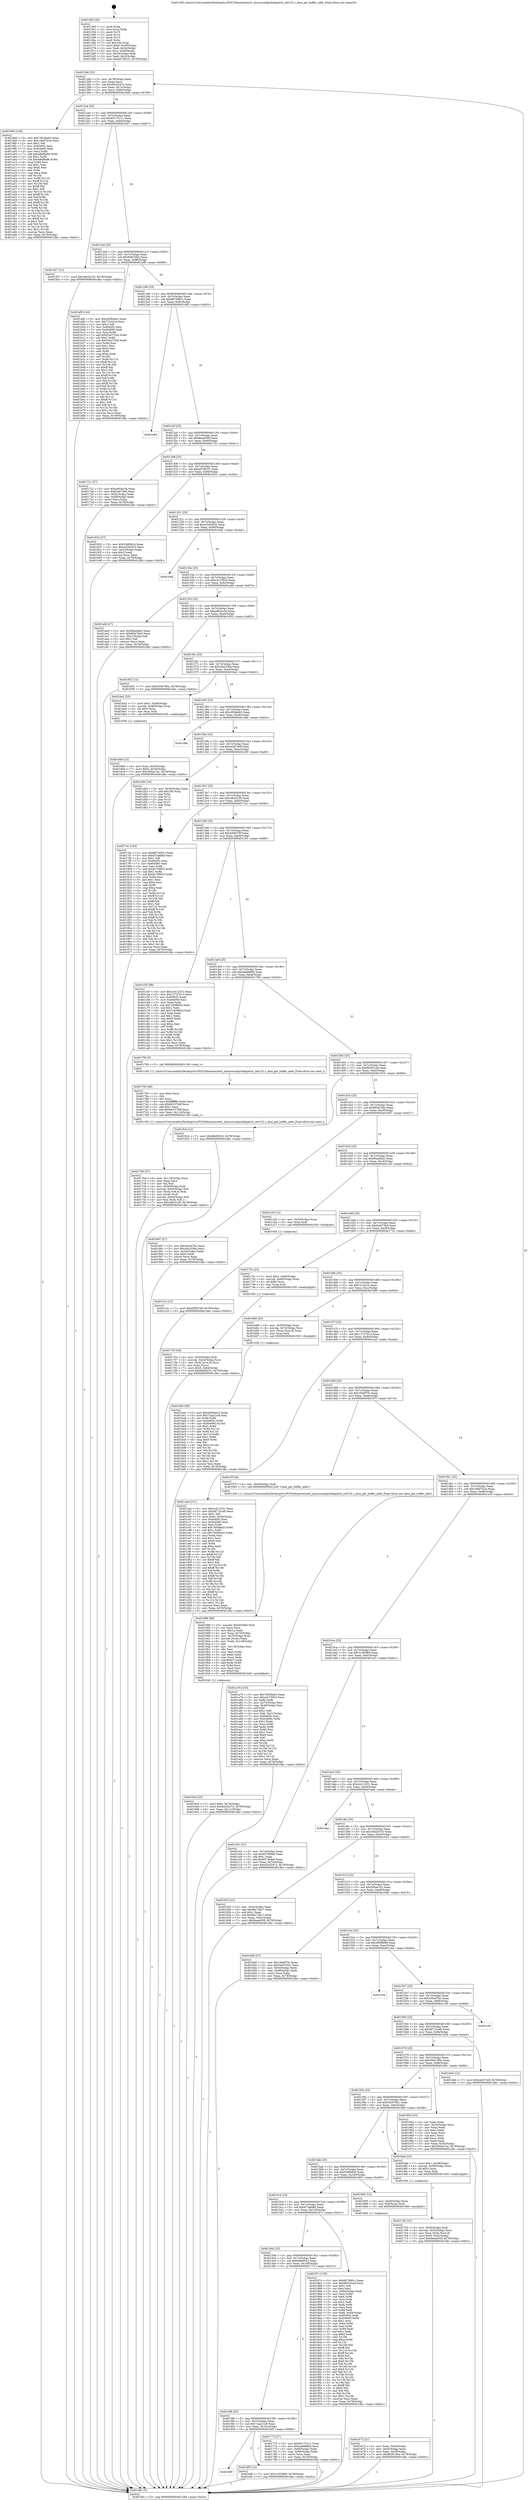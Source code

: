 digraph "0x401260" {
  label = "0x401260 (/mnt/c/Users/mathe/Desktop/tcc/POCII/binaries/extr_linuxsoundpcihdapatch_ca0132.c_dma_get_buffer_addr_Final-ollvm.out::main(0))"
  labelloc = "t"
  node[shape=record]

  Entry [label="",width=0.3,height=0.3,shape=circle,fillcolor=black,style=filled]
  "0x40128d" [label="{
     0x40128d [23]\l
     | [instrs]\l
     &nbsp;&nbsp;0x40128d \<+3\>: mov -0x78(%rbp),%eax\l
     &nbsp;&nbsp;0x401290 \<+2\>: mov %eax,%ecx\l
     &nbsp;&nbsp;0x401292 \<+6\>: sub $0x82c02472,%ecx\l
     &nbsp;&nbsp;0x401298 \<+3\>: mov %eax,-0x7c(%rbp)\l
     &nbsp;&nbsp;0x40129b \<+3\>: mov %ecx,-0x80(%rbp)\l
     &nbsp;&nbsp;0x40129e \<+6\>: je 00000000004019e6 \<main+0x786\>\l
  }"]
  "0x4019e6" [label="{
     0x4019e6 [144]\l
     | [instrs]\l
     &nbsp;&nbsp;0x4019e6 \<+5\>: mov $0x78539a63,%eax\l
     &nbsp;&nbsp;0x4019eb \<+5\>: mov $0x19dd7b1b,%ecx\l
     &nbsp;&nbsp;0x4019f0 \<+2\>: mov $0x1,%dl\l
     &nbsp;&nbsp;0x4019f2 \<+7\>: mov 0x40405c,%esi\l
     &nbsp;&nbsp;0x4019f9 \<+7\>: mov 0x404060,%edi\l
     &nbsp;&nbsp;0x401a00 \<+3\>: mov %esi,%r8d\l
     &nbsp;&nbsp;0x401a03 \<+7\>: add $0x4d09fa86,%r8d\l
     &nbsp;&nbsp;0x401a0a \<+4\>: sub $0x1,%r8d\l
     &nbsp;&nbsp;0x401a0e \<+7\>: sub $0x4d09fa86,%r8d\l
     &nbsp;&nbsp;0x401a15 \<+4\>: imul %r8d,%esi\l
     &nbsp;&nbsp;0x401a19 \<+3\>: and $0x1,%esi\l
     &nbsp;&nbsp;0x401a1c \<+3\>: cmp $0x0,%esi\l
     &nbsp;&nbsp;0x401a1f \<+4\>: sete %r9b\l
     &nbsp;&nbsp;0x401a23 \<+3\>: cmp $0xa,%edi\l
     &nbsp;&nbsp;0x401a26 \<+4\>: setl %r10b\l
     &nbsp;&nbsp;0x401a2a \<+3\>: mov %r9b,%r11b\l
     &nbsp;&nbsp;0x401a2d \<+4\>: xor $0xff,%r11b\l
     &nbsp;&nbsp;0x401a31 \<+3\>: mov %r10b,%bl\l
     &nbsp;&nbsp;0x401a34 \<+3\>: xor $0xff,%bl\l
     &nbsp;&nbsp;0x401a37 \<+3\>: xor $0x1,%dl\l
     &nbsp;&nbsp;0x401a3a \<+3\>: mov %r11b,%r14b\l
     &nbsp;&nbsp;0x401a3d \<+4\>: and $0xff,%r14b\l
     &nbsp;&nbsp;0x401a41 \<+3\>: and %dl,%r9b\l
     &nbsp;&nbsp;0x401a44 \<+3\>: mov %bl,%r15b\l
     &nbsp;&nbsp;0x401a47 \<+4\>: and $0xff,%r15b\l
     &nbsp;&nbsp;0x401a4b \<+3\>: and %dl,%r10b\l
     &nbsp;&nbsp;0x401a4e \<+3\>: or %r9b,%r14b\l
     &nbsp;&nbsp;0x401a51 \<+3\>: or %r10b,%r15b\l
     &nbsp;&nbsp;0x401a54 \<+3\>: xor %r15b,%r14b\l
     &nbsp;&nbsp;0x401a57 \<+3\>: or %bl,%r11b\l
     &nbsp;&nbsp;0x401a5a \<+4\>: xor $0xff,%r11b\l
     &nbsp;&nbsp;0x401a5e \<+3\>: or $0x1,%dl\l
     &nbsp;&nbsp;0x401a61 \<+3\>: and %dl,%r11b\l
     &nbsp;&nbsp;0x401a64 \<+3\>: or %r11b,%r14b\l
     &nbsp;&nbsp;0x401a67 \<+4\>: test $0x1,%r14b\l
     &nbsp;&nbsp;0x401a6b \<+3\>: cmovne %ecx,%eax\l
     &nbsp;&nbsp;0x401a6e \<+3\>: mov %eax,-0x78(%rbp)\l
     &nbsp;&nbsp;0x401a71 \<+5\>: jmp 0000000000401dbc \<main+0xb5c\>\l
  }"]
  "0x4012a4" [label="{
     0x4012a4 [25]\l
     | [instrs]\l
     &nbsp;&nbsp;0x4012a4 \<+5\>: jmp 00000000004012a9 \<main+0x49\>\l
     &nbsp;&nbsp;0x4012a9 \<+3\>: mov -0x7c(%rbp),%eax\l
     &nbsp;&nbsp;0x4012ac \<+5\>: sub $0x85175111,%eax\l
     &nbsp;&nbsp;0x4012b1 \<+6\>: mov %eax,-0x84(%rbp)\l
     &nbsp;&nbsp;0x4012b7 \<+6\>: je 0000000000401927 \<main+0x6c7\>\l
  }"]
  Exit [label="",width=0.3,height=0.3,shape=circle,fillcolor=black,style=filled,peripheries=2]
  "0x401927" [label="{
     0x401927 [12]\l
     | [instrs]\l
     &nbsp;&nbsp;0x401927 \<+7\>: movl $0x34d2b155,-0x78(%rbp)\l
     &nbsp;&nbsp;0x40192e \<+5\>: jmp 0000000000401dbc \<main+0xb5c\>\l
  }"]
  "0x4012bd" [label="{
     0x4012bd [25]\l
     | [instrs]\l
     &nbsp;&nbsp;0x4012bd \<+5\>: jmp 00000000004012c2 \<main+0x62\>\l
     &nbsp;&nbsp;0x4012c2 \<+3\>: mov -0x7c(%rbp),%eax\l
     &nbsp;&nbsp;0x4012c5 \<+5\>: sub $0x85fe7bb5,%eax\l
     &nbsp;&nbsp;0x4012ca \<+6\>: mov %eax,-0x88(%rbp)\l
     &nbsp;&nbsp;0x4012d0 \<+6\>: je 0000000000401af8 \<main+0x898\>\l
  }"]
  "0x401c2c" [label="{
     0x401c2c [12]\l
     | [instrs]\l
     &nbsp;&nbsp;0x401c2c \<+7\>: movl $0xd3f5076f,-0x78(%rbp)\l
     &nbsp;&nbsp;0x401c33 \<+5\>: jmp 0000000000401dbc \<main+0xb5c\>\l
  }"]
  "0x401af8" [label="{
     0x401af8 [144]\l
     | [instrs]\l
     &nbsp;&nbsp;0x401af8 \<+5\>: mov $0xc858de43,%eax\l
     &nbsp;&nbsp;0x401afd \<+5\>: mov $0x72142ca,%ecx\l
     &nbsp;&nbsp;0x401b02 \<+2\>: mov $0x1,%dl\l
     &nbsp;&nbsp;0x401b04 \<+7\>: mov 0x40405c,%esi\l
     &nbsp;&nbsp;0x401b0b \<+7\>: mov 0x404060,%edi\l
     &nbsp;&nbsp;0x401b12 \<+3\>: mov %esi,%r8d\l
     &nbsp;&nbsp;0x401b15 \<+7\>: add $0x53e3720d,%r8d\l
     &nbsp;&nbsp;0x401b1c \<+4\>: sub $0x1,%r8d\l
     &nbsp;&nbsp;0x401b20 \<+7\>: sub $0x53e3720d,%r8d\l
     &nbsp;&nbsp;0x401b27 \<+4\>: imul %r8d,%esi\l
     &nbsp;&nbsp;0x401b2b \<+3\>: and $0x1,%esi\l
     &nbsp;&nbsp;0x401b2e \<+3\>: cmp $0x0,%esi\l
     &nbsp;&nbsp;0x401b31 \<+4\>: sete %r9b\l
     &nbsp;&nbsp;0x401b35 \<+3\>: cmp $0xa,%edi\l
     &nbsp;&nbsp;0x401b38 \<+4\>: setl %r10b\l
     &nbsp;&nbsp;0x401b3c \<+3\>: mov %r9b,%r11b\l
     &nbsp;&nbsp;0x401b3f \<+4\>: xor $0xff,%r11b\l
     &nbsp;&nbsp;0x401b43 \<+3\>: mov %r10b,%bl\l
     &nbsp;&nbsp;0x401b46 \<+3\>: xor $0xff,%bl\l
     &nbsp;&nbsp;0x401b49 \<+3\>: xor $0x1,%dl\l
     &nbsp;&nbsp;0x401b4c \<+3\>: mov %r11b,%r14b\l
     &nbsp;&nbsp;0x401b4f \<+4\>: and $0xff,%r14b\l
     &nbsp;&nbsp;0x401b53 \<+3\>: and %dl,%r9b\l
     &nbsp;&nbsp;0x401b56 \<+3\>: mov %bl,%r15b\l
     &nbsp;&nbsp;0x401b59 \<+4\>: and $0xff,%r15b\l
     &nbsp;&nbsp;0x401b5d \<+3\>: and %dl,%r10b\l
     &nbsp;&nbsp;0x401b60 \<+3\>: or %r9b,%r14b\l
     &nbsp;&nbsp;0x401b63 \<+3\>: or %r10b,%r15b\l
     &nbsp;&nbsp;0x401b66 \<+3\>: xor %r15b,%r14b\l
     &nbsp;&nbsp;0x401b69 \<+3\>: or %bl,%r11b\l
     &nbsp;&nbsp;0x401b6c \<+4\>: xor $0xff,%r11b\l
     &nbsp;&nbsp;0x401b70 \<+3\>: or $0x1,%dl\l
     &nbsp;&nbsp;0x401b73 \<+3\>: and %dl,%r11b\l
     &nbsp;&nbsp;0x401b76 \<+3\>: or %r11b,%r14b\l
     &nbsp;&nbsp;0x401b79 \<+4\>: test $0x1,%r14b\l
     &nbsp;&nbsp;0x401b7d \<+3\>: cmovne %ecx,%eax\l
     &nbsp;&nbsp;0x401b80 \<+3\>: mov %eax,-0x78(%rbp)\l
     &nbsp;&nbsp;0x401b83 \<+5\>: jmp 0000000000401dbc \<main+0xb5c\>\l
  }"]
  "0x4012d6" [label="{
     0x4012d6 [25]\l
     | [instrs]\l
     &nbsp;&nbsp;0x4012d6 \<+5\>: jmp 00000000004012db \<main+0x7b\>\l
     &nbsp;&nbsp;0x4012db \<+3\>: mov -0x7c(%rbp),%eax\l
     &nbsp;&nbsp;0x4012de \<+5\>: sub $0x8875681c,%eax\l
     &nbsp;&nbsp;0x4012e3 \<+6\>: mov %eax,-0x8c(%rbp)\l
     &nbsp;&nbsp;0x4012e9 \<+6\>: je 0000000000401d63 \<main+0xb03\>\l
  }"]
  "0x40160f" [label="{
     0x40160f\l
  }", style=dashed]
  "0x401d63" [label="{
     0x401d63\l
  }", style=dashed]
  "0x4012ef" [label="{
     0x4012ef [25]\l
     | [instrs]\l
     &nbsp;&nbsp;0x4012ef \<+5\>: jmp 00000000004012f4 \<main+0x94\>\l
     &nbsp;&nbsp;0x4012f4 \<+3\>: mov -0x7c(%rbp),%eax\l
     &nbsp;&nbsp;0x4012f7 \<+5\>: sub $0x8eea650f,%eax\l
     &nbsp;&nbsp;0x4012fc \<+6\>: mov %eax,-0x90(%rbp)\l
     &nbsp;&nbsp;0x401302 \<+6\>: je 0000000000401721 \<main+0x4c1\>\l
  }"]
  "0x401bf5" [label="{
     0x401bf5 [12]\l
     | [instrs]\l
     &nbsp;&nbsp;0x401bf5 \<+7\>: movl $0x1c305f69,-0x78(%rbp)\l
     &nbsp;&nbsp;0x401bfc \<+5\>: jmp 0000000000401dbc \<main+0xb5c\>\l
  }"]
  "0x401721" [label="{
     0x401721 [27]\l
     | [instrs]\l
     &nbsp;&nbsp;0x401721 \<+5\>: mov $0xa463ac3e,%eax\l
     &nbsp;&nbsp;0x401726 \<+5\>: mov $0xfce673b9,%ecx\l
     &nbsp;&nbsp;0x40172b \<+3\>: mov -0x5c(%rbp),%edx\l
     &nbsp;&nbsp;0x40172e \<+3\>: cmp -0x58(%rbp),%edx\l
     &nbsp;&nbsp;0x401731 \<+3\>: cmovl %ecx,%eax\l
     &nbsp;&nbsp;0x401734 \<+3\>: mov %eax,-0x78(%rbp)\l
     &nbsp;&nbsp;0x401737 \<+5\>: jmp 0000000000401dbc \<main+0xb5c\>\l
  }"]
  "0x401308" [label="{
     0x401308 [25]\l
     | [instrs]\l
     &nbsp;&nbsp;0x401308 \<+5\>: jmp 000000000040130d \<main+0xad\>\l
     &nbsp;&nbsp;0x40130d \<+3\>: mov -0x7c(%rbp),%eax\l
     &nbsp;&nbsp;0x401310 \<+5\>: sub $0xa07481f1,%eax\l
     &nbsp;&nbsp;0x401315 \<+6\>: mov %eax,-0x94(%rbp)\l
     &nbsp;&nbsp;0x40131b \<+6\>: je 0000000000401632 \<main+0x3d2\>\l
  }"]
  "0x401b9c" [label="{
     0x401b9c [89]\l
     | [instrs]\l
     &nbsp;&nbsp;0x401b9c \<+5\>: mov $0xc858de43,%edx\l
     &nbsp;&nbsp;0x401ba1 \<+5\>: mov $0x72aa21e8,%esi\l
     &nbsp;&nbsp;0x401ba6 \<+3\>: xor %r8d,%r8d\l
     &nbsp;&nbsp;0x401ba9 \<+8\>: mov 0x40405c,%r9d\l
     &nbsp;&nbsp;0x401bb1 \<+8\>: mov 0x404060,%r10d\l
     &nbsp;&nbsp;0x401bb9 \<+4\>: sub $0x1,%r8d\l
     &nbsp;&nbsp;0x401bbd \<+3\>: mov %r9d,%r11d\l
     &nbsp;&nbsp;0x401bc0 \<+3\>: add %r8d,%r11d\l
     &nbsp;&nbsp;0x401bc3 \<+4\>: imul %r11d,%r9d\l
     &nbsp;&nbsp;0x401bc7 \<+4\>: and $0x1,%r9d\l
     &nbsp;&nbsp;0x401bcb \<+4\>: cmp $0x0,%r9d\l
     &nbsp;&nbsp;0x401bcf \<+3\>: sete %bl\l
     &nbsp;&nbsp;0x401bd2 \<+4\>: cmp $0xa,%r10d\l
     &nbsp;&nbsp;0x401bd6 \<+4\>: setl %r14b\l
     &nbsp;&nbsp;0x401bda \<+3\>: mov %bl,%r15b\l
     &nbsp;&nbsp;0x401bdd \<+3\>: and %r14b,%r15b\l
     &nbsp;&nbsp;0x401be0 \<+3\>: xor %r14b,%bl\l
     &nbsp;&nbsp;0x401be3 \<+3\>: or %bl,%r15b\l
     &nbsp;&nbsp;0x401be6 \<+4\>: test $0x1,%r15b\l
     &nbsp;&nbsp;0x401bea \<+3\>: cmovne %esi,%edx\l
     &nbsp;&nbsp;0x401bed \<+3\>: mov %edx,-0x78(%rbp)\l
     &nbsp;&nbsp;0x401bf0 \<+5\>: jmp 0000000000401dbc \<main+0xb5c\>\l
  }"]
  "0x401632" [label="{
     0x401632 [27]\l
     | [instrs]\l
     &nbsp;&nbsp;0x401632 \<+5\>: mov $0x55df4824,%eax\l
     &nbsp;&nbsp;0x401637 \<+5\>: mov $0xa3202932,%ecx\l
     &nbsp;&nbsp;0x40163c \<+3\>: mov -0x2c(%rbp),%edx\l
     &nbsp;&nbsp;0x40163f \<+3\>: cmp $0x2,%edx\l
     &nbsp;&nbsp;0x401642 \<+3\>: cmovne %ecx,%eax\l
     &nbsp;&nbsp;0x401645 \<+3\>: mov %eax,-0x78(%rbp)\l
     &nbsp;&nbsp;0x401648 \<+5\>: jmp 0000000000401dbc \<main+0xb5c\>\l
  }"]
  "0x401321" [label="{
     0x401321 [25]\l
     | [instrs]\l
     &nbsp;&nbsp;0x401321 \<+5\>: jmp 0000000000401326 \<main+0xc6\>\l
     &nbsp;&nbsp;0x401326 \<+3\>: mov -0x7c(%rbp),%eax\l
     &nbsp;&nbsp;0x401329 \<+5\>: sub $0xa3202932,%eax\l
     &nbsp;&nbsp;0x40132e \<+6\>: mov %eax,-0x98(%rbp)\l
     &nbsp;&nbsp;0x401334 \<+6\>: je 000000000040164d \<main+0x3ed\>\l
  }"]
  "0x401dbc" [label="{
     0x401dbc [5]\l
     | [instrs]\l
     &nbsp;&nbsp;0x401dbc \<+5\>: jmp 000000000040128d \<main+0x2d\>\l
  }"]
  "0x401260" [label="{
     0x401260 [45]\l
     | [instrs]\l
     &nbsp;&nbsp;0x401260 \<+1\>: push %rbp\l
     &nbsp;&nbsp;0x401261 \<+3\>: mov %rsp,%rbp\l
     &nbsp;&nbsp;0x401264 \<+2\>: push %r15\l
     &nbsp;&nbsp;0x401266 \<+2\>: push %r14\l
     &nbsp;&nbsp;0x401268 \<+2\>: push %r12\l
     &nbsp;&nbsp;0x40126a \<+1\>: push %rbx\l
     &nbsp;&nbsp;0x40126b \<+7\>: sub $0x100,%rsp\l
     &nbsp;&nbsp;0x401272 \<+7\>: movl $0x0,-0x30(%rbp)\l
     &nbsp;&nbsp;0x401279 \<+3\>: mov %edi,-0x34(%rbp)\l
     &nbsp;&nbsp;0x40127c \<+4\>: mov %rsi,-0x40(%rbp)\l
     &nbsp;&nbsp;0x401280 \<+3\>: mov -0x34(%rbp),%edi\l
     &nbsp;&nbsp;0x401283 \<+3\>: mov %edi,-0x2c(%rbp)\l
     &nbsp;&nbsp;0x401286 \<+7\>: movl $0xa07481f1,-0x78(%rbp)\l
  }"]
  "0x4019cd" [label="{
     0x4019cd [25]\l
     | [instrs]\l
     &nbsp;&nbsp;0x4019cd \<+7\>: movl $0x0,-0x74(%rbp)\l
     &nbsp;&nbsp;0x4019d4 \<+7\>: movl $0x82c02472,-0x78(%rbp)\l
     &nbsp;&nbsp;0x4019db \<+6\>: mov %eax,-0x11c(%rbp)\l
     &nbsp;&nbsp;0x4019e1 \<+5\>: jmp 0000000000401dbc \<main+0xb5c\>\l
  }"]
  "0x40164d" [label="{
     0x40164d\l
  }", style=dashed]
  "0x40133a" [label="{
     0x40133a [25]\l
     | [instrs]\l
     &nbsp;&nbsp;0x40133a \<+5\>: jmp 000000000040133f \<main+0xdf\>\l
     &nbsp;&nbsp;0x40133f \<+3\>: mov -0x7c(%rbp),%eax\l
     &nbsp;&nbsp;0x401342 \<+5\>: sub $0xa3c73925,%eax\l
     &nbsp;&nbsp;0x401347 \<+6\>: mov %eax,-0x9c(%rbp)\l
     &nbsp;&nbsp;0x40134d \<+6\>: je 0000000000401add \<main+0x87d\>\l
  }"]
  "0x401988" [label="{
     0x401988 [69]\l
     | [instrs]\l
     &nbsp;&nbsp;0x401988 \<+10\>: movabs $0x4020b6,%rdi\l
     &nbsp;&nbsp;0x401992 \<+2\>: xor %ecx,%ecx\l
     &nbsp;&nbsp;0x401994 \<+5\>: mov $0x1a,%edx\l
     &nbsp;&nbsp;0x401999 \<+4\>: mov %rax,-0x70(%rbp)\l
     &nbsp;&nbsp;0x40199d \<+4\>: mov -0x70(%rbp),%rax\l
     &nbsp;&nbsp;0x4019a1 \<+3\>: movzbl (%rax),%eax\l
     &nbsp;&nbsp;0x4019a4 \<+6\>: mov %edx,-0x118(%rbp)\l
     &nbsp;&nbsp;0x4019aa \<+1\>: cltd\l
     &nbsp;&nbsp;0x4019ab \<+6\>: mov -0x118(%rbp),%esi\l
     &nbsp;&nbsp;0x4019b1 \<+2\>: idiv %esi\l
     &nbsp;&nbsp;0x4019b3 \<+3\>: mov %ecx,%r8d\l
     &nbsp;&nbsp;0x4019b6 \<+3\>: sub %edx,%r8d\l
     &nbsp;&nbsp;0x4019b9 \<+2\>: mov %ecx,%edx\l
     &nbsp;&nbsp;0x4019bb \<+3\>: sub $0x61,%edx\l
     &nbsp;&nbsp;0x4019be \<+3\>: add %edx,%r8d\l
     &nbsp;&nbsp;0x4019c1 \<+3\>: sub %r8d,%ecx\l
     &nbsp;&nbsp;0x4019c4 \<+2\>: mov %ecx,%esi\l
     &nbsp;&nbsp;0x4019c6 \<+2\>: mov $0x0,%al\l
     &nbsp;&nbsp;0x4019c8 \<+5\>: call 0000000000401040 \<printf@plt\>\l
     | [calls]\l
     &nbsp;&nbsp;0x401040 \{1\} (unknown)\l
  }"]
  "0x401add" [label="{
     0x401add [27]\l
     | [instrs]\l
     &nbsp;&nbsp;0x401add \<+5\>: mov $0xf9aa48a2,%eax\l
     &nbsp;&nbsp;0x401ae2 \<+5\>: mov $0x85fe7bb5,%ecx\l
     &nbsp;&nbsp;0x401ae7 \<+3\>: mov -0x21(%rbp),%dl\l
     &nbsp;&nbsp;0x401aea \<+3\>: test $0x1,%dl\l
     &nbsp;&nbsp;0x401aed \<+3\>: cmovne %ecx,%eax\l
     &nbsp;&nbsp;0x401af0 \<+3\>: mov %eax,-0x78(%rbp)\l
     &nbsp;&nbsp;0x401af3 \<+5\>: jmp 0000000000401dbc \<main+0xb5c\>\l
  }"]
  "0x401353" [label="{
     0x401353 [25]\l
     | [instrs]\l
     &nbsp;&nbsp;0x401353 \<+5\>: jmp 0000000000401358 \<main+0xf8\>\l
     &nbsp;&nbsp;0x401358 \<+3\>: mov -0x7c(%rbp),%eax\l
     &nbsp;&nbsp;0x40135b \<+5\>: sub $0xa463ac3e,%eax\l
     &nbsp;&nbsp;0x401360 \<+6\>: mov %eax,-0xa0(%rbp)\l
     &nbsp;&nbsp;0x401366 \<+6\>: je 0000000000401952 \<main+0x6f2\>\l
  }"]
  "0x4017bd" [label="{
     0x4017bd [47]\l
     | [instrs]\l
     &nbsp;&nbsp;0x4017bd \<+6\>: mov -0x114(%rbp),%ecx\l
     &nbsp;&nbsp;0x4017c3 \<+3\>: imul %eax,%ecx\l
     &nbsp;&nbsp;0x4017c6 \<+3\>: mov %cl,%sil\l
     &nbsp;&nbsp;0x4017c9 \<+4\>: mov -0x50(%rbp),%rdi\l
     &nbsp;&nbsp;0x4017cd \<+4\>: movslq -0x54(%rbp),%r8\l
     &nbsp;&nbsp;0x4017d1 \<+4\>: mov (%rdi,%r8,8),%rdi\l
     &nbsp;&nbsp;0x4017d5 \<+3\>: mov (%rdi),%rdi\l
     &nbsp;&nbsp;0x4017d8 \<+4\>: movslq -0x64(%rbp),%r8\l
     &nbsp;&nbsp;0x4017dc \<+4\>: mov %sil,(%rdi,%r8,1)\l
     &nbsp;&nbsp;0x4017e0 \<+7\>: movl $0xcdb52c28,-0x78(%rbp)\l
     &nbsp;&nbsp;0x4017e7 \<+5\>: jmp 0000000000401dbc \<main+0xb5c\>\l
  }"]
  "0x401952" [label="{
     0x401952 [12]\l
     | [instrs]\l
     &nbsp;&nbsp;0x401952 \<+7\>: movl $0x535e790e,-0x78(%rbp)\l
     &nbsp;&nbsp;0x401959 \<+5\>: jmp 0000000000401dbc \<main+0xb5c\>\l
  }"]
  "0x40136c" [label="{
     0x40136c [25]\l
     | [instrs]\l
     &nbsp;&nbsp;0x40136c \<+5\>: jmp 0000000000401371 \<main+0x111\>\l
     &nbsp;&nbsp;0x401371 \<+3\>: mov -0x7c(%rbp),%eax\l
     &nbsp;&nbsp;0x401374 \<+5\>: sub $0xc0e325be,%eax\l
     &nbsp;&nbsp;0x401379 \<+6\>: mov %eax,-0xa4(%rbp)\l
     &nbsp;&nbsp;0x40137f \<+6\>: je 00000000004016a2 \<main+0x442\>\l
  }"]
  "0x401795" [label="{
     0x401795 [40]\l
     | [instrs]\l
     &nbsp;&nbsp;0x401795 \<+5\>: mov $0x2,%ecx\l
     &nbsp;&nbsp;0x40179a \<+1\>: cltd\l
     &nbsp;&nbsp;0x40179b \<+2\>: idiv %ecx\l
     &nbsp;&nbsp;0x40179d \<+6\>: imul $0xfffffffe,%edx,%ecx\l
     &nbsp;&nbsp;0x4017a3 \<+6\>: sub $0x6610736f,%ecx\l
     &nbsp;&nbsp;0x4017a9 \<+3\>: add $0x1,%ecx\l
     &nbsp;&nbsp;0x4017ac \<+6\>: add $0x6610736f,%ecx\l
     &nbsp;&nbsp;0x4017b2 \<+6\>: mov %ecx,-0x114(%rbp)\l
     &nbsp;&nbsp;0x4017b8 \<+5\>: call 0000000000401160 \<next_i\>\l
     | [calls]\l
     &nbsp;&nbsp;0x401160 \{1\} (/mnt/c/Users/mathe/Desktop/tcc/POCII/binaries/extr_linuxsoundpcihdapatch_ca0132.c_dma_get_buffer_addr_Final-ollvm.out::next_i)\l
  }"]
  "0x4016a2" [label="{
     0x4016a2 [23]\l
     | [instrs]\l
     &nbsp;&nbsp;0x4016a2 \<+7\>: movl $0x1,-0x48(%rbp)\l
     &nbsp;&nbsp;0x4016a9 \<+4\>: movslq -0x48(%rbp),%rax\l
     &nbsp;&nbsp;0x4016ad \<+4\>: shl $0x3,%rax\l
     &nbsp;&nbsp;0x4016b1 \<+3\>: mov %rax,%rdi\l
     &nbsp;&nbsp;0x4016b4 \<+5\>: call 0000000000401050 \<malloc@plt\>\l
     | [calls]\l
     &nbsp;&nbsp;0x401050 \{1\} (unknown)\l
  }"]
  "0x401385" [label="{
     0x401385 [25]\l
     | [instrs]\l
     &nbsp;&nbsp;0x401385 \<+5\>: jmp 000000000040138a \<main+0x12a\>\l
     &nbsp;&nbsp;0x40138a \<+3\>: mov -0x7c(%rbp),%eax\l
     &nbsp;&nbsp;0x40138d \<+5\>: sub $0xc858de43,%eax\l
     &nbsp;&nbsp;0x401392 \<+6\>: mov %eax,-0xa8(%rbp)\l
     &nbsp;&nbsp;0x401398 \<+6\>: je 0000000000401d8e \<main+0xb2e\>\l
  }"]
  "0x4015f6" [label="{
     0x4015f6 [25]\l
     | [instrs]\l
     &nbsp;&nbsp;0x4015f6 \<+5\>: jmp 00000000004015fb \<main+0x39b\>\l
     &nbsp;&nbsp;0x4015fb \<+3\>: mov -0x7c(%rbp),%eax\l
     &nbsp;&nbsp;0x4015fe \<+5\>: sub $0x72aa21e8,%eax\l
     &nbsp;&nbsp;0x401603 \<+6\>: mov %eax,-0x10c(%rbp)\l
     &nbsp;&nbsp;0x401609 \<+6\>: je 0000000000401bf5 \<main+0x995\>\l
  }"]
  "0x401d8e" [label="{
     0x401d8e\l
  }", style=dashed]
  "0x40139e" [label="{
     0x40139e [25]\l
     | [instrs]\l
     &nbsp;&nbsp;0x40139e \<+5\>: jmp 00000000004013a3 \<main+0x143\>\l
     &nbsp;&nbsp;0x4013a3 \<+3\>: mov -0x7c(%rbp),%eax\l
     &nbsp;&nbsp;0x4013a6 \<+5\>: sub $0xca5d74df,%eax\l
     &nbsp;&nbsp;0x4013ab \<+6\>: mov %eax,-0xac(%rbp)\l
     &nbsp;&nbsp;0x4013b1 \<+6\>: je 0000000000401d50 \<main+0xaf0\>\l
  }"]
  "0x401775" [label="{
     0x401775 [27]\l
     | [instrs]\l
     &nbsp;&nbsp;0x401775 \<+5\>: mov $0x85175111,%eax\l
     &nbsp;&nbsp;0x40177a \<+5\>: mov $0xeab8880d,%ecx\l
     &nbsp;&nbsp;0x40177f \<+3\>: mov -0x64(%rbp),%edx\l
     &nbsp;&nbsp;0x401782 \<+3\>: cmp -0x60(%rbp),%edx\l
     &nbsp;&nbsp;0x401785 \<+3\>: cmovl %ecx,%eax\l
     &nbsp;&nbsp;0x401788 \<+3\>: mov %eax,-0x78(%rbp)\l
     &nbsp;&nbsp;0x40178b \<+5\>: jmp 0000000000401dbc \<main+0xb5c\>\l
  }"]
  "0x401d50" [label="{
     0x401d50 [19]\l
     | [instrs]\l
     &nbsp;&nbsp;0x401d50 \<+3\>: mov -0x30(%rbp),%eax\l
     &nbsp;&nbsp;0x401d53 \<+7\>: add $0x100,%rsp\l
     &nbsp;&nbsp;0x401d5a \<+1\>: pop %rbx\l
     &nbsp;&nbsp;0x401d5b \<+2\>: pop %r12\l
     &nbsp;&nbsp;0x401d5d \<+2\>: pop %r14\l
     &nbsp;&nbsp;0x401d5f \<+2\>: pop %r15\l
     &nbsp;&nbsp;0x401d61 \<+1\>: pop %rbp\l
     &nbsp;&nbsp;0x401d62 \<+1\>: ret\l
  }"]
  "0x4013b7" [label="{
     0x4013b7 [25]\l
     | [instrs]\l
     &nbsp;&nbsp;0x4013b7 \<+5\>: jmp 00000000004013bc \<main+0x15c\>\l
     &nbsp;&nbsp;0x4013bc \<+3\>: mov -0x7c(%rbp),%eax\l
     &nbsp;&nbsp;0x4013bf \<+5\>: sub $0xcdb52c28,%eax\l
     &nbsp;&nbsp;0x4013c4 \<+6\>: mov %eax,-0xb0(%rbp)\l
     &nbsp;&nbsp;0x4013ca \<+6\>: je 00000000004017ec \<main+0x58c\>\l
  }"]
  "0x4015dd" [label="{
     0x4015dd [25]\l
     | [instrs]\l
     &nbsp;&nbsp;0x4015dd \<+5\>: jmp 00000000004015e2 \<main+0x382\>\l
     &nbsp;&nbsp;0x4015e2 \<+3\>: mov -0x7c(%rbp),%eax\l
     &nbsp;&nbsp;0x4015e5 \<+5\>: sub $0x6fe66532,%eax\l
     &nbsp;&nbsp;0x4015ea \<+6\>: mov %eax,-0x108(%rbp)\l
     &nbsp;&nbsp;0x4015f0 \<+6\>: je 0000000000401775 \<main+0x515\>\l
  }"]
  "0x4017ec" [label="{
     0x4017ec [144]\l
     | [instrs]\l
     &nbsp;&nbsp;0x4017ec \<+5\>: mov $0x8875681c,%eax\l
     &nbsp;&nbsp;0x4017f1 \<+5\>: mov $0x673afd8d,%ecx\l
     &nbsp;&nbsp;0x4017f6 \<+2\>: mov $0x1,%dl\l
     &nbsp;&nbsp;0x4017f8 \<+7\>: mov 0x40405c,%esi\l
     &nbsp;&nbsp;0x4017ff \<+7\>: mov 0x404060,%edi\l
     &nbsp;&nbsp;0x401806 \<+3\>: mov %esi,%r8d\l
     &nbsp;&nbsp;0x401809 \<+7\>: add $0xbc70f833,%r8d\l
     &nbsp;&nbsp;0x401810 \<+4\>: sub $0x1,%r8d\l
     &nbsp;&nbsp;0x401814 \<+7\>: sub $0xbc70f833,%r8d\l
     &nbsp;&nbsp;0x40181b \<+4\>: imul %r8d,%esi\l
     &nbsp;&nbsp;0x40181f \<+3\>: and $0x1,%esi\l
     &nbsp;&nbsp;0x401822 \<+3\>: cmp $0x0,%esi\l
     &nbsp;&nbsp;0x401825 \<+4\>: sete %r9b\l
     &nbsp;&nbsp;0x401829 \<+3\>: cmp $0xa,%edi\l
     &nbsp;&nbsp;0x40182c \<+4\>: setl %r10b\l
     &nbsp;&nbsp;0x401830 \<+3\>: mov %r9b,%r11b\l
     &nbsp;&nbsp;0x401833 \<+4\>: xor $0xff,%r11b\l
     &nbsp;&nbsp;0x401837 \<+3\>: mov %r10b,%bl\l
     &nbsp;&nbsp;0x40183a \<+3\>: xor $0xff,%bl\l
     &nbsp;&nbsp;0x40183d \<+3\>: xor $0x1,%dl\l
     &nbsp;&nbsp;0x401840 \<+3\>: mov %r11b,%r14b\l
     &nbsp;&nbsp;0x401843 \<+4\>: and $0xff,%r14b\l
     &nbsp;&nbsp;0x401847 \<+3\>: and %dl,%r9b\l
     &nbsp;&nbsp;0x40184a \<+3\>: mov %bl,%r15b\l
     &nbsp;&nbsp;0x40184d \<+4\>: and $0xff,%r15b\l
     &nbsp;&nbsp;0x401851 \<+3\>: and %dl,%r10b\l
     &nbsp;&nbsp;0x401854 \<+3\>: or %r9b,%r14b\l
     &nbsp;&nbsp;0x401857 \<+3\>: or %r10b,%r15b\l
     &nbsp;&nbsp;0x40185a \<+3\>: xor %r15b,%r14b\l
     &nbsp;&nbsp;0x40185d \<+3\>: or %bl,%r11b\l
     &nbsp;&nbsp;0x401860 \<+4\>: xor $0xff,%r11b\l
     &nbsp;&nbsp;0x401864 \<+3\>: or $0x1,%dl\l
     &nbsp;&nbsp;0x401867 \<+3\>: and %dl,%r11b\l
     &nbsp;&nbsp;0x40186a \<+3\>: or %r11b,%r14b\l
     &nbsp;&nbsp;0x40186d \<+4\>: test $0x1,%r14b\l
     &nbsp;&nbsp;0x401871 \<+3\>: cmovne %ecx,%eax\l
     &nbsp;&nbsp;0x401874 \<+3\>: mov %eax,-0x78(%rbp)\l
     &nbsp;&nbsp;0x401877 \<+5\>: jmp 0000000000401dbc \<main+0xb5c\>\l
  }"]
  "0x4013d0" [label="{
     0x4013d0 [25]\l
     | [instrs]\l
     &nbsp;&nbsp;0x4013d0 \<+5\>: jmp 00000000004013d5 \<main+0x175\>\l
     &nbsp;&nbsp;0x4013d5 \<+3\>: mov -0x7c(%rbp),%eax\l
     &nbsp;&nbsp;0x4013d8 \<+5\>: sub $0xd3f5076f,%eax\l
     &nbsp;&nbsp;0x4013dd \<+6\>: mov %eax,-0xb4(%rbp)\l
     &nbsp;&nbsp;0x4013e3 \<+6\>: je 0000000000401c55 \<main+0x9f5\>\l
  }"]
  "0x40187c" [label="{
     0x40187c [159]\l
     | [instrs]\l
     &nbsp;&nbsp;0x40187c \<+5\>: mov $0x8875681c,%eax\l
     &nbsp;&nbsp;0x401881 \<+5\>: mov $0xf83031ad,%ecx\l
     &nbsp;&nbsp;0x401886 \<+2\>: mov $0x1,%dl\l
     &nbsp;&nbsp;0x401888 \<+2\>: xor %esi,%esi\l
     &nbsp;&nbsp;0x40188a \<+3\>: mov -0x64(%rbp),%edi\l
     &nbsp;&nbsp;0x40188d \<+3\>: mov %esi,%r8d\l
     &nbsp;&nbsp;0x401890 \<+3\>: sub %edi,%r8d\l
     &nbsp;&nbsp;0x401893 \<+2\>: mov %esi,%edi\l
     &nbsp;&nbsp;0x401895 \<+3\>: sub $0x1,%edi\l
     &nbsp;&nbsp;0x401898 \<+3\>: add %edi,%r8d\l
     &nbsp;&nbsp;0x40189b \<+2\>: mov %esi,%edi\l
     &nbsp;&nbsp;0x40189d \<+3\>: sub %r8d,%edi\l
     &nbsp;&nbsp;0x4018a0 \<+3\>: mov %edi,-0x64(%rbp)\l
     &nbsp;&nbsp;0x4018a3 \<+7\>: mov 0x40405c,%edi\l
     &nbsp;&nbsp;0x4018aa \<+8\>: mov 0x404060,%r8d\l
     &nbsp;&nbsp;0x4018b2 \<+3\>: sub $0x1,%esi\l
     &nbsp;&nbsp;0x4018b5 \<+3\>: mov %edi,%r9d\l
     &nbsp;&nbsp;0x4018b8 \<+3\>: add %esi,%r9d\l
     &nbsp;&nbsp;0x4018bb \<+4\>: imul %r9d,%edi\l
     &nbsp;&nbsp;0x4018bf \<+3\>: and $0x1,%edi\l
     &nbsp;&nbsp;0x4018c2 \<+3\>: cmp $0x0,%edi\l
     &nbsp;&nbsp;0x4018c5 \<+4\>: sete %r10b\l
     &nbsp;&nbsp;0x4018c9 \<+4\>: cmp $0xa,%r8d\l
     &nbsp;&nbsp;0x4018cd \<+4\>: setl %r11b\l
     &nbsp;&nbsp;0x4018d1 \<+3\>: mov %r10b,%bl\l
     &nbsp;&nbsp;0x4018d4 \<+3\>: xor $0xff,%bl\l
     &nbsp;&nbsp;0x4018d7 \<+3\>: mov %r11b,%r14b\l
     &nbsp;&nbsp;0x4018da \<+4\>: xor $0xff,%r14b\l
     &nbsp;&nbsp;0x4018de \<+3\>: xor $0x0,%dl\l
     &nbsp;&nbsp;0x4018e1 \<+3\>: mov %bl,%r15b\l
     &nbsp;&nbsp;0x4018e4 \<+4\>: and $0x0,%r15b\l
     &nbsp;&nbsp;0x4018e8 \<+3\>: and %dl,%r10b\l
     &nbsp;&nbsp;0x4018eb \<+3\>: mov %r14b,%r12b\l
     &nbsp;&nbsp;0x4018ee \<+4\>: and $0x0,%r12b\l
     &nbsp;&nbsp;0x4018f2 \<+3\>: and %dl,%r11b\l
     &nbsp;&nbsp;0x4018f5 \<+3\>: or %r10b,%r15b\l
     &nbsp;&nbsp;0x4018f8 \<+3\>: or %r11b,%r12b\l
     &nbsp;&nbsp;0x4018fb \<+3\>: xor %r12b,%r15b\l
     &nbsp;&nbsp;0x4018fe \<+3\>: or %r14b,%bl\l
     &nbsp;&nbsp;0x401901 \<+3\>: xor $0xff,%bl\l
     &nbsp;&nbsp;0x401904 \<+3\>: or $0x0,%dl\l
     &nbsp;&nbsp;0x401907 \<+2\>: and %dl,%bl\l
     &nbsp;&nbsp;0x401909 \<+3\>: or %bl,%r15b\l
     &nbsp;&nbsp;0x40190c \<+4\>: test $0x1,%r15b\l
     &nbsp;&nbsp;0x401910 \<+3\>: cmovne %ecx,%eax\l
     &nbsp;&nbsp;0x401913 \<+3\>: mov %eax,-0x78(%rbp)\l
     &nbsp;&nbsp;0x401916 \<+5\>: jmp 0000000000401dbc \<main+0xb5c\>\l
  }"]
  "0x401c55" [label="{
     0x401c55 [88]\l
     | [instrs]\l
     &nbsp;&nbsp;0x401c55 \<+5\>: mov $0x2c412331,%eax\l
     &nbsp;&nbsp;0x401c5a \<+5\>: mov $0x13727b13,%ecx\l
     &nbsp;&nbsp;0x401c5f \<+7\>: mov 0x40405c,%edx\l
     &nbsp;&nbsp;0x401c66 \<+7\>: mov 0x404060,%esi\l
     &nbsp;&nbsp;0x401c6d \<+2\>: mov %edx,%edi\l
     &nbsp;&nbsp;0x401c6f \<+6\>: sub $0x7cb0865d,%edi\l
     &nbsp;&nbsp;0x401c75 \<+3\>: sub $0x1,%edi\l
     &nbsp;&nbsp;0x401c78 \<+6\>: add $0x7cb0865d,%edi\l
     &nbsp;&nbsp;0x401c7e \<+3\>: imul %edi,%edx\l
     &nbsp;&nbsp;0x401c81 \<+3\>: and $0x1,%edx\l
     &nbsp;&nbsp;0x401c84 \<+3\>: cmp $0x0,%edx\l
     &nbsp;&nbsp;0x401c87 \<+4\>: sete %r8b\l
     &nbsp;&nbsp;0x401c8b \<+3\>: cmp $0xa,%esi\l
     &nbsp;&nbsp;0x401c8e \<+4\>: setl %r9b\l
     &nbsp;&nbsp;0x401c92 \<+3\>: mov %r8b,%r10b\l
     &nbsp;&nbsp;0x401c95 \<+3\>: and %r9b,%r10b\l
     &nbsp;&nbsp;0x401c98 \<+3\>: xor %r9b,%r8b\l
     &nbsp;&nbsp;0x401c9b \<+3\>: or %r8b,%r10b\l
     &nbsp;&nbsp;0x401c9e \<+4\>: test $0x1,%r10b\l
     &nbsp;&nbsp;0x401ca2 \<+3\>: cmovne %ecx,%eax\l
     &nbsp;&nbsp;0x401ca5 \<+3\>: mov %eax,-0x78(%rbp)\l
     &nbsp;&nbsp;0x401ca8 \<+5\>: jmp 0000000000401dbc \<main+0xb5c\>\l
  }"]
  "0x4013e9" [label="{
     0x4013e9 [25]\l
     | [instrs]\l
     &nbsp;&nbsp;0x4013e9 \<+5\>: jmp 00000000004013ee \<main+0x18e\>\l
     &nbsp;&nbsp;0x4013ee \<+3\>: mov -0x7c(%rbp),%eax\l
     &nbsp;&nbsp;0x4013f1 \<+5\>: sub $0xeab8880d,%eax\l
     &nbsp;&nbsp;0x4013f6 \<+6\>: mov %eax,-0xb8(%rbp)\l
     &nbsp;&nbsp;0x4013fc \<+6\>: je 0000000000401790 \<main+0x530\>\l
  }"]
  "0x401753" [label="{
     0x401753 [34]\l
     | [instrs]\l
     &nbsp;&nbsp;0x401753 \<+4\>: mov -0x50(%rbp),%rdi\l
     &nbsp;&nbsp;0x401757 \<+4\>: movslq -0x54(%rbp),%rcx\l
     &nbsp;&nbsp;0x40175b \<+4\>: mov (%rdi,%rcx,8),%rcx\l
     &nbsp;&nbsp;0x40175f \<+3\>: mov %rax,(%rcx)\l
     &nbsp;&nbsp;0x401762 \<+7\>: movl $0x0,-0x64(%rbp)\l
     &nbsp;&nbsp;0x401769 \<+7\>: movl $0x6fe66532,-0x78(%rbp)\l
     &nbsp;&nbsp;0x401770 \<+5\>: jmp 0000000000401dbc \<main+0xb5c\>\l
  }"]
  "0x401790" [label="{
     0x401790 [5]\l
     | [instrs]\l
     &nbsp;&nbsp;0x401790 \<+5\>: call 0000000000401160 \<next_i\>\l
     | [calls]\l
     &nbsp;&nbsp;0x401160 \{1\} (/mnt/c/Users/mathe/Desktop/tcc/POCII/binaries/extr_linuxsoundpcihdapatch_ca0132.c_dma_get_buffer_addr_Final-ollvm.out::next_i)\l
  }"]
  "0x401402" [label="{
     0x401402 [25]\l
     | [instrs]\l
     &nbsp;&nbsp;0x401402 \<+5\>: jmp 0000000000401407 \<main+0x1a7\>\l
     &nbsp;&nbsp;0x401407 \<+3\>: mov -0x7c(%rbp),%eax\l
     &nbsp;&nbsp;0x40140a \<+5\>: sub $0xf83031ad,%eax\l
     &nbsp;&nbsp;0x40140f \<+6\>: mov %eax,-0xbc(%rbp)\l
     &nbsp;&nbsp;0x401415 \<+6\>: je 000000000040191b \<main+0x6bb\>\l
  }"]
  "0x401702" [label="{
     0x401702 [31]\l
     | [instrs]\l
     &nbsp;&nbsp;0x401702 \<+4\>: mov -0x50(%rbp),%rdi\l
     &nbsp;&nbsp;0x401706 \<+4\>: movslq -0x54(%rbp),%rcx\l
     &nbsp;&nbsp;0x40170a \<+4\>: mov %rax,(%rdi,%rcx,8)\l
     &nbsp;&nbsp;0x40170e \<+7\>: movl $0x0,-0x5c(%rbp)\l
     &nbsp;&nbsp;0x401715 \<+7\>: movl $0x8eea650f,-0x78(%rbp)\l
     &nbsp;&nbsp;0x40171c \<+5\>: jmp 0000000000401dbc \<main+0xb5c\>\l
  }"]
  "0x40191b" [label="{
     0x40191b [12]\l
     | [instrs]\l
     &nbsp;&nbsp;0x40191b \<+7\>: movl $0x6fe66532,-0x78(%rbp)\l
     &nbsp;&nbsp;0x401922 \<+5\>: jmp 0000000000401dbc \<main+0xb5c\>\l
  }"]
  "0x40141b" [label="{
     0x40141b [25]\l
     | [instrs]\l
     &nbsp;&nbsp;0x40141b \<+5\>: jmp 0000000000401420 \<main+0x1c0\>\l
     &nbsp;&nbsp;0x401420 \<+3\>: mov -0x7c(%rbp),%eax\l
     &nbsp;&nbsp;0x401423 \<+5\>: sub $0xf926140a,%eax\l
     &nbsp;&nbsp;0x401428 \<+6\>: mov %eax,-0xc0(%rbp)\l
     &nbsp;&nbsp;0x40142e \<+6\>: je 0000000000401687 \<main+0x427\>\l
  }"]
  "0x4016b9" [label="{
     0x4016b9 [23]\l
     | [instrs]\l
     &nbsp;&nbsp;0x4016b9 \<+4\>: mov %rax,-0x50(%rbp)\l
     &nbsp;&nbsp;0x4016bd \<+7\>: movl $0x0,-0x54(%rbp)\l
     &nbsp;&nbsp;0x4016c4 \<+7\>: movl $0x395ae7a2,-0x78(%rbp)\l
     &nbsp;&nbsp;0x4016cb \<+5\>: jmp 0000000000401dbc \<main+0xb5c\>\l
  }"]
  "0x401687" [label="{
     0x401687 [27]\l
     | [instrs]\l
     &nbsp;&nbsp;0x401687 \<+5\>: mov $0x430c67bc,%eax\l
     &nbsp;&nbsp;0x40168c \<+5\>: mov $0xc0e325be,%ecx\l
     &nbsp;&nbsp;0x401691 \<+3\>: mov -0x28(%rbp),%edx\l
     &nbsp;&nbsp;0x401694 \<+3\>: cmp $0x0,%edx\l
     &nbsp;&nbsp;0x401697 \<+3\>: cmove %ecx,%eax\l
     &nbsp;&nbsp;0x40169a \<+3\>: mov %eax,-0x78(%rbp)\l
     &nbsp;&nbsp;0x40169d \<+5\>: jmp 0000000000401dbc \<main+0xb5c\>\l
  }"]
  "0x401434" [label="{
     0x401434 [25]\l
     | [instrs]\l
     &nbsp;&nbsp;0x401434 \<+5\>: jmp 0000000000401439 \<main+0x1d9\>\l
     &nbsp;&nbsp;0x401439 \<+3\>: mov -0x7c(%rbp),%eax\l
     &nbsp;&nbsp;0x40143c \<+5\>: sub $0xf9aa48a2,%eax\l
     &nbsp;&nbsp;0x401441 \<+6\>: mov %eax,-0xc4(%rbp)\l
     &nbsp;&nbsp;0x401447 \<+6\>: je 0000000000401c20 \<main+0x9c0\>\l
  }"]
  "0x401672" [label="{
     0x401672 [21]\l
     | [instrs]\l
     &nbsp;&nbsp;0x401672 \<+3\>: mov %eax,-0x44(%rbp)\l
     &nbsp;&nbsp;0x401675 \<+3\>: mov -0x44(%rbp),%eax\l
     &nbsp;&nbsp;0x401678 \<+3\>: mov %eax,-0x28(%rbp)\l
     &nbsp;&nbsp;0x40167b \<+7\>: movl $0xf926140a,-0x78(%rbp)\l
     &nbsp;&nbsp;0x401682 \<+5\>: jmp 0000000000401dbc \<main+0xb5c\>\l
  }"]
  "0x401c20" [label="{
     0x401c20 [12]\l
     | [instrs]\l
     &nbsp;&nbsp;0x401c20 \<+4\>: mov -0x50(%rbp),%rax\l
     &nbsp;&nbsp;0x401c24 \<+3\>: mov %rax,%rdi\l
     &nbsp;&nbsp;0x401c27 \<+5\>: call 0000000000401030 \<free@plt\>\l
     | [calls]\l
     &nbsp;&nbsp;0x401030 \{1\} (unknown)\l
  }"]
  "0x40144d" [label="{
     0x40144d [25]\l
     | [instrs]\l
     &nbsp;&nbsp;0x40144d \<+5\>: jmp 0000000000401452 \<main+0x1f2\>\l
     &nbsp;&nbsp;0x401452 \<+3\>: mov -0x7c(%rbp),%eax\l
     &nbsp;&nbsp;0x401455 \<+5\>: sub $0xfce673b9,%eax\l
     &nbsp;&nbsp;0x40145a \<+6\>: mov %eax,-0xc8(%rbp)\l
     &nbsp;&nbsp;0x401460 \<+6\>: je 000000000040173c \<main+0x4dc\>\l
  }"]
  "0x4015c4" [label="{
     0x4015c4 [25]\l
     | [instrs]\l
     &nbsp;&nbsp;0x4015c4 \<+5\>: jmp 00000000004015c9 \<main+0x369\>\l
     &nbsp;&nbsp;0x4015c9 \<+3\>: mov -0x7c(%rbp),%eax\l
     &nbsp;&nbsp;0x4015cc \<+5\>: sub $0x673afd8d,%eax\l
     &nbsp;&nbsp;0x4015d1 \<+6\>: mov %eax,-0x104(%rbp)\l
     &nbsp;&nbsp;0x4015d7 \<+6\>: je 000000000040187c \<main+0x61c\>\l
  }"]
  "0x40173c" [label="{
     0x40173c [23]\l
     | [instrs]\l
     &nbsp;&nbsp;0x40173c \<+7\>: movl $0x1,-0x60(%rbp)\l
     &nbsp;&nbsp;0x401743 \<+4\>: movslq -0x60(%rbp),%rax\l
     &nbsp;&nbsp;0x401747 \<+4\>: shl $0x0,%rax\l
     &nbsp;&nbsp;0x40174b \<+3\>: mov %rax,%rdi\l
     &nbsp;&nbsp;0x40174e \<+5\>: call 0000000000401050 \<malloc@plt\>\l
     | [calls]\l
     &nbsp;&nbsp;0x401050 \{1\} (unknown)\l
  }"]
  "0x401466" [label="{
     0x401466 [25]\l
     | [instrs]\l
     &nbsp;&nbsp;0x401466 \<+5\>: jmp 000000000040146b \<main+0x20b\>\l
     &nbsp;&nbsp;0x40146b \<+3\>: mov -0x7c(%rbp),%eax\l
     &nbsp;&nbsp;0x40146e \<+5\>: sub $0x72142ca,%eax\l
     &nbsp;&nbsp;0x401473 \<+6\>: mov %eax,-0xcc(%rbp)\l
     &nbsp;&nbsp;0x401479 \<+6\>: je 0000000000401b88 \<main+0x928\>\l
  }"]
  "0x401665" [label="{
     0x401665 [13]\l
     | [instrs]\l
     &nbsp;&nbsp;0x401665 \<+4\>: mov -0x40(%rbp),%rax\l
     &nbsp;&nbsp;0x401669 \<+4\>: mov 0x8(%rax),%rdi\l
     &nbsp;&nbsp;0x40166d \<+5\>: call 0000000000401060 \<atoi@plt\>\l
     | [calls]\l
     &nbsp;&nbsp;0x401060 \{1\} (unknown)\l
  }"]
  "0x401b88" [label="{
     0x401b88 [20]\l
     | [instrs]\l
     &nbsp;&nbsp;0x401b88 \<+4\>: mov -0x50(%rbp),%rax\l
     &nbsp;&nbsp;0x401b8c \<+4\>: movslq -0x74(%rbp),%rcx\l
     &nbsp;&nbsp;0x401b90 \<+4\>: mov (%rax,%rcx,8),%rax\l
     &nbsp;&nbsp;0x401b94 \<+3\>: mov %rax,%rdi\l
     &nbsp;&nbsp;0x401b97 \<+5\>: call 0000000000401030 \<free@plt\>\l
     | [calls]\l
     &nbsp;&nbsp;0x401030 \{1\} (unknown)\l
  }"]
  "0x40147f" [label="{
     0x40147f [25]\l
     | [instrs]\l
     &nbsp;&nbsp;0x40147f \<+5\>: jmp 0000000000401484 \<main+0x224\>\l
     &nbsp;&nbsp;0x401484 \<+3\>: mov -0x7c(%rbp),%eax\l
     &nbsp;&nbsp;0x401487 \<+5\>: sub $0x13727b13,%eax\l
     &nbsp;&nbsp;0x40148c \<+6\>: mov %eax,-0xd0(%rbp)\l
     &nbsp;&nbsp;0x401492 \<+6\>: je 0000000000401cad \<main+0xa4d\>\l
  }"]
  "0x4015ab" [label="{
     0x4015ab [25]\l
     | [instrs]\l
     &nbsp;&nbsp;0x4015ab \<+5\>: jmp 00000000004015b0 \<main+0x350\>\l
     &nbsp;&nbsp;0x4015b0 \<+3\>: mov -0x7c(%rbp),%eax\l
     &nbsp;&nbsp;0x4015b3 \<+5\>: sub $0x55df4824,%eax\l
     &nbsp;&nbsp;0x4015b8 \<+6\>: mov %eax,-0x100(%rbp)\l
     &nbsp;&nbsp;0x4015be \<+6\>: je 0000000000401665 \<main+0x405\>\l
  }"]
  "0x401cad" [label="{
     0x401cad [151]\l
     | [instrs]\l
     &nbsp;&nbsp;0x401cad \<+5\>: mov $0x2c412331,%eax\l
     &nbsp;&nbsp;0x401cb2 \<+5\>: mov $0x48715cd9,%ecx\l
     &nbsp;&nbsp;0x401cb7 \<+2\>: mov $0x1,%dl\l
     &nbsp;&nbsp;0x401cb9 \<+7\>: movl $0x0,-0x30(%rbp)\l
     &nbsp;&nbsp;0x401cc0 \<+7\>: mov 0x40405c,%esi\l
     &nbsp;&nbsp;0x401cc7 \<+7\>: mov 0x404060,%edi\l
     &nbsp;&nbsp;0x401cce \<+3\>: mov %esi,%r8d\l
     &nbsp;&nbsp;0x401cd1 \<+7\>: add $0x740d9ad3,%r8d\l
     &nbsp;&nbsp;0x401cd8 \<+4\>: sub $0x1,%r8d\l
     &nbsp;&nbsp;0x401cdc \<+7\>: sub $0x740d9ad3,%r8d\l
     &nbsp;&nbsp;0x401ce3 \<+4\>: imul %r8d,%esi\l
     &nbsp;&nbsp;0x401ce7 \<+3\>: and $0x1,%esi\l
     &nbsp;&nbsp;0x401cea \<+3\>: cmp $0x0,%esi\l
     &nbsp;&nbsp;0x401ced \<+4\>: sete %r9b\l
     &nbsp;&nbsp;0x401cf1 \<+3\>: cmp $0xa,%edi\l
     &nbsp;&nbsp;0x401cf4 \<+4\>: setl %r10b\l
     &nbsp;&nbsp;0x401cf8 \<+3\>: mov %r9b,%r11b\l
     &nbsp;&nbsp;0x401cfb \<+4\>: xor $0xff,%r11b\l
     &nbsp;&nbsp;0x401cff \<+3\>: mov %r10b,%bl\l
     &nbsp;&nbsp;0x401d02 \<+3\>: xor $0xff,%bl\l
     &nbsp;&nbsp;0x401d05 \<+3\>: xor $0x1,%dl\l
     &nbsp;&nbsp;0x401d08 \<+3\>: mov %r11b,%r14b\l
     &nbsp;&nbsp;0x401d0b \<+4\>: and $0xff,%r14b\l
     &nbsp;&nbsp;0x401d0f \<+3\>: and %dl,%r9b\l
     &nbsp;&nbsp;0x401d12 \<+3\>: mov %bl,%r15b\l
     &nbsp;&nbsp;0x401d15 \<+4\>: and $0xff,%r15b\l
     &nbsp;&nbsp;0x401d19 \<+3\>: and %dl,%r10b\l
     &nbsp;&nbsp;0x401d1c \<+3\>: or %r9b,%r14b\l
     &nbsp;&nbsp;0x401d1f \<+3\>: or %r10b,%r15b\l
     &nbsp;&nbsp;0x401d22 \<+3\>: xor %r15b,%r14b\l
     &nbsp;&nbsp;0x401d25 \<+3\>: or %bl,%r11b\l
     &nbsp;&nbsp;0x401d28 \<+4\>: xor $0xff,%r11b\l
     &nbsp;&nbsp;0x401d2c \<+3\>: or $0x1,%dl\l
     &nbsp;&nbsp;0x401d2f \<+3\>: and %dl,%r11b\l
     &nbsp;&nbsp;0x401d32 \<+3\>: or %r11b,%r14b\l
     &nbsp;&nbsp;0x401d35 \<+4\>: test $0x1,%r14b\l
     &nbsp;&nbsp;0x401d39 \<+3\>: cmovne %ecx,%eax\l
     &nbsp;&nbsp;0x401d3c \<+3\>: mov %eax,-0x78(%rbp)\l
     &nbsp;&nbsp;0x401d3f \<+5\>: jmp 0000000000401dbc \<main+0xb5c\>\l
  }"]
  "0x401498" [label="{
     0x401498 [25]\l
     | [instrs]\l
     &nbsp;&nbsp;0x401498 \<+5\>: jmp 000000000040149d \<main+0x23d\>\l
     &nbsp;&nbsp;0x40149d \<+3\>: mov -0x7c(%rbp),%eax\l
     &nbsp;&nbsp;0x4014a0 \<+5\>: sub $0x19a0f70c,%eax\l
     &nbsp;&nbsp;0x4014a5 \<+6\>: mov %eax,-0xd4(%rbp)\l
     &nbsp;&nbsp;0x4014ab \<+6\>: je 000000000040197f \<main+0x71f\>\l
  }"]
  "0x4016eb" [label="{
     0x4016eb [23]\l
     | [instrs]\l
     &nbsp;&nbsp;0x4016eb \<+7\>: movl $0x1,-0x58(%rbp)\l
     &nbsp;&nbsp;0x4016f2 \<+4\>: movslq -0x58(%rbp),%rax\l
     &nbsp;&nbsp;0x4016f6 \<+4\>: shl $0x3,%rax\l
     &nbsp;&nbsp;0x4016fa \<+3\>: mov %rax,%rdi\l
     &nbsp;&nbsp;0x4016fd \<+5\>: call 0000000000401050 \<malloc@plt\>\l
     | [calls]\l
     &nbsp;&nbsp;0x401050 \{1\} (unknown)\l
  }"]
  "0x40197f" [label="{
     0x40197f [9]\l
     | [instrs]\l
     &nbsp;&nbsp;0x40197f \<+4\>: mov -0x50(%rbp),%rdi\l
     &nbsp;&nbsp;0x401983 \<+5\>: call 0000000000401240 \<dma_get_buffer_addr\>\l
     | [calls]\l
     &nbsp;&nbsp;0x401240 \{1\} (/mnt/c/Users/mathe/Desktop/tcc/POCII/binaries/extr_linuxsoundpcihdapatch_ca0132.c_dma_get_buffer_addr_Final-ollvm.out::dma_get_buffer_addr)\l
  }"]
  "0x4014b1" [label="{
     0x4014b1 [25]\l
     | [instrs]\l
     &nbsp;&nbsp;0x4014b1 \<+5\>: jmp 00000000004014b6 \<main+0x256\>\l
     &nbsp;&nbsp;0x4014b6 \<+3\>: mov -0x7c(%rbp),%eax\l
     &nbsp;&nbsp;0x4014b9 \<+5\>: sub $0x19dd7b1b,%eax\l
     &nbsp;&nbsp;0x4014be \<+6\>: mov %eax,-0xd8(%rbp)\l
     &nbsp;&nbsp;0x4014c4 \<+6\>: je 0000000000401a76 \<main+0x816\>\l
  }"]
  "0x401592" [label="{
     0x401592 [25]\l
     | [instrs]\l
     &nbsp;&nbsp;0x401592 \<+5\>: jmp 0000000000401597 \<main+0x337\>\l
     &nbsp;&nbsp;0x401597 \<+3\>: mov -0x7c(%rbp),%eax\l
     &nbsp;&nbsp;0x40159a \<+5\>: sub $0x542976d1,%eax\l
     &nbsp;&nbsp;0x40159f \<+6\>: mov %eax,-0xfc(%rbp)\l
     &nbsp;&nbsp;0x4015a5 \<+6\>: je 00000000004016eb \<main+0x48b\>\l
  }"]
  "0x401a76" [label="{
     0x401a76 [103]\l
     | [instrs]\l
     &nbsp;&nbsp;0x401a76 \<+5\>: mov $0x78539a63,%eax\l
     &nbsp;&nbsp;0x401a7b \<+5\>: mov $0xa3c73925,%ecx\l
     &nbsp;&nbsp;0x401a80 \<+2\>: xor %edx,%edx\l
     &nbsp;&nbsp;0x401a82 \<+3\>: mov -0x74(%rbp),%esi\l
     &nbsp;&nbsp;0x401a85 \<+3\>: cmp -0x48(%rbp),%esi\l
     &nbsp;&nbsp;0x401a88 \<+4\>: setl %dil\l
     &nbsp;&nbsp;0x401a8c \<+4\>: and $0x1,%dil\l
     &nbsp;&nbsp;0x401a90 \<+4\>: mov %dil,-0x21(%rbp)\l
     &nbsp;&nbsp;0x401a94 \<+7\>: mov 0x40405c,%esi\l
     &nbsp;&nbsp;0x401a9b \<+8\>: mov 0x404060,%r8d\l
     &nbsp;&nbsp;0x401aa3 \<+3\>: sub $0x1,%edx\l
     &nbsp;&nbsp;0x401aa6 \<+3\>: mov %esi,%r9d\l
     &nbsp;&nbsp;0x401aa9 \<+3\>: add %edx,%r9d\l
     &nbsp;&nbsp;0x401aac \<+4\>: imul %r9d,%esi\l
     &nbsp;&nbsp;0x401ab0 \<+3\>: and $0x1,%esi\l
     &nbsp;&nbsp;0x401ab3 \<+3\>: cmp $0x0,%esi\l
     &nbsp;&nbsp;0x401ab6 \<+4\>: sete %dil\l
     &nbsp;&nbsp;0x401aba \<+4\>: cmp $0xa,%r8d\l
     &nbsp;&nbsp;0x401abe \<+4\>: setl %r10b\l
     &nbsp;&nbsp;0x401ac2 \<+3\>: mov %dil,%r11b\l
     &nbsp;&nbsp;0x401ac5 \<+3\>: and %r10b,%r11b\l
     &nbsp;&nbsp;0x401ac8 \<+3\>: xor %r10b,%dil\l
     &nbsp;&nbsp;0x401acb \<+3\>: or %dil,%r11b\l
     &nbsp;&nbsp;0x401ace \<+4\>: test $0x1,%r11b\l
     &nbsp;&nbsp;0x401ad2 \<+3\>: cmovne %ecx,%eax\l
     &nbsp;&nbsp;0x401ad5 \<+3\>: mov %eax,-0x78(%rbp)\l
     &nbsp;&nbsp;0x401ad8 \<+5\>: jmp 0000000000401dbc \<main+0xb5c\>\l
  }"]
  "0x4014ca" [label="{
     0x4014ca [25]\l
     | [instrs]\l
     &nbsp;&nbsp;0x4014ca \<+5\>: jmp 00000000004014cf \<main+0x26f\>\l
     &nbsp;&nbsp;0x4014cf \<+3\>: mov -0x7c(%rbp),%eax\l
     &nbsp;&nbsp;0x4014d2 \<+5\>: sub $0x1c305f69,%eax\l
     &nbsp;&nbsp;0x4014d7 \<+6\>: mov %eax,-0xdc(%rbp)\l
     &nbsp;&nbsp;0x4014dd \<+6\>: je 0000000000401c01 \<main+0x9a1\>\l
  }"]
  "0x40195e" [label="{
     0x40195e [33]\l
     | [instrs]\l
     &nbsp;&nbsp;0x40195e \<+2\>: xor %eax,%eax\l
     &nbsp;&nbsp;0x401960 \<+3\>: mov -0x54(%rbp),%ecx\l
     &nbsp;&nbsp;0x401963 \<+2\>: mov %eax,%edx\l
     &nbsp;&nbsp;0x401965 \<+2\>: sub %ecx,%edx\l
     &nbsp;&nbsp;0x401967 \<+2\>: mov %eax,%ecx\l
     &nbsp;&nbsp;0x401969 \<+3\>: sub $0x1,%ecx\l
     &nbsp;&nbsp;0x40196c \<+2\>: add %ecx,%edx\l
     &nbsp;&nbsp;0x40196e \<+2\>: sub %edx,%eax\l
     &nbsp;&nbsp;0x401970 \<+3\>: mov %eax,-0x54(%rbp)\l
     &nbsp;&nbsp;0x401973 \<+7\>: movl $0x395ae7a2,-0x78(%rbp)\l
     &nbsp;&nbsp;0x40197a \<+5\>: jmp 0000000000401dbc \<main+0xb5c\>\l
  }"]
  "0x401c01" [label="{
     0x401c01 [31]\l
     | [instrs]\l
     &nbsp;&nbsp;0x401c01 \<+3\>: mov -0x74(%rbp),%eax\l
     &nbsp;&nbsp;0x401c04 \<+5\>: sub $0x6576fde6,%eax\l
     &nbsp;&nbsp;0x401c09 \<+3\>: add $0x1,%eax\l
     &nbsp;&nbsp;0x401c0c \<+5\>: add $0x6576fde6,%eax\l
     &nbsp;&nbsp;0x401c11 \<+3\>: mov %eax,-0x74(%rbp)\l
     &nbsp;&nbsp;0x401c14 \<+7\>: movl $0x82c02472,-0x78(%rbp)\l
     &nbsp;&nbsp;0x401c1b \<+5\>: jmp 0000000000401dbc \<main+0xb5c\>\l
  }"]
  "0x4014e3" [label="{
     0x4014e3 [25]\l
     | [instrs]\l
     &nbsp;&nbsp;0x4014e3 \<+5\>: jmp 00000000004014e8 \<main+0x288\>\l
     &nbsp;&nbsp;0x4014e8 \<+3\>: mov -0x7c(%rbp),%eax\l
     &nbsp;&nbsp;0x4014eb \<+5\>: sub $0x2c412331,%eax\l
     &nbsp;&nbsp;0x4014f0 \<+6\>: mov %eax,-0xe0(%rbp)\l
     &nbsp;&nbsp;0x4014f6 \<+6\>: je 0000000000401dae \<main+0xb4e\>\l
  }"]
  "0x401579" [label="{
     0x401579 [25]\l
     | [instrs]\l
     &nbsp;&nbsp;0x401579 \<+5\>: jmp 000000000040157e \<main+0x31e\>\l
     &nbsp;&nbsp;0x40157e \<+3\>: mov -0x7c(%rbp),%eax\l
     &nbsp;&nbsp;0x401581 \<+5\>: sub $0x535e790e,%eax\l
     &nbsp;&nbsp;0x401586 \<+6\>: mov %eax,-0xf8(%rbp)\l
     &nbsp;&nbsp;0x40158c \<+6\>: je 000000000040195e \<main+0x6fe\>\l
  }"]
  "0x401dae" [label="{
     0x401dae\l
  }", style=dashed]
  "0x4014fc" [label="{
     0x4014fc [25]\l
     | [instrs]\l
     &nbsp;&nbsp;0x4014fc \<+5\>: jmp 0000000000401501 \<main+0x2a1\>\l
     &nbsp;&nbsp;0x401501 \<+3\>: mov -0x7c(%rbp),%eax\l
     &nbsp;&nbsp;0x401504 \<+5\>: sub $0x34d2b155,%eax\l
     &nbsp;&nbsp;0x401509 \<+6\>: mov %eax,-0xe4(%rbp)\l
     &nbsp;&nbsp;0x40150f \<+6\>: je 0000000000401933 \<main+0x6d3\>\l
  }"]
  "0x401d44" [label="{
     0x401d44 [12]\l
     | [instrs]\l
     &nbsp;&nbsp;0x401d44 \<+7\>: movl $0xca5d74df,-0x78(%rbp)\l
     &nbsp;&nbsp;0x401d4b \<+5\>: jmp 0000000000401dbc \<main+0xb5c\>\l
  }"]
  "0x401933" [label="{
     0x401933 [31]\l
     | [instrs]\l
     &nbsp;&nbsp;0x401933 \<+3\>: mov -0x5c(%rbp),%eax\l
     &nbsp;&nbsp;0x401936 \<+5\>: add $0x9bc73bc7,%eax\l
     &nbsp;&nbsp;0x40193b \<+3\>: add $0x1,%eax\l
     &nbsp;&nbsp;0x40193e \<+5\>: sub $0x9bc73bc7,%eax\l
     &nbsp;&nbsp;0x401943 \<+3\>: mov %eax,-0x5c(%rbp)\l
     &nbsp;&nbsp;0x401946 \<+7\>: movl $0x8eea650f,-0x78(%rbp)\l
     &nbsp;&nbsp;0x40194d \<+5\>: jmp 0000000000401dbc \<main+0xb5c\>\l
  }"]
  "0x401515" [label="{
     0x401515 [25]\l
     | [instrs]\l
     &nbsp;&nbsp;0x401515 \<+5\>: jmp 000000000040151a \<main+0x2ba\>\l
     &nbsp;&nbsp;0x40151a \<+3\>: mov -0x7c(%rbp),%eax\l
     &nbsp;&nbsp;0x40151d \<+5\>: sub $0x395ae7a2,%eax\l
     &nbsp;&nbsp;0x401522 \<+6\>: mov %eax,-0xe8(%rbp)\l
     &nbsp;&nbsp;0x401528 \<+6\>: je 00000000004016d0 \<main+0x470\>\l
  }"]
  "0x401560" [label="{
     0x401560 [25]\l
     | [instrs]\l
     &nbsp;&nbsp;0x401560 \<+5\>: jmp 0000000000401565 \<main+0x305\>\l
     &nbsp;&nbsp;0x401565 \<+3\>: mov -0x7c(%rbp),%eax\l
     &nbsp;&nbsp;0x401568 \<+5\>: sub $0x48715cd9,%eax\l
     &nbsp;&nbsp;0x40156d \<+6\>: mov %eax,-0xf4(%rbp)\l
     &nbsp;&nbsp;0x401573 \<+6\>: je 0000000000401d44 \<main+0xae4\>\l
  }"]
  "0x4016d0" [label="{
     0x4016d0 [27]\l
     | [instrs]\l
     &nbsp;&nbsp;0x4016d0 \<+5\>: mov $0x19a0f70c,%eax\l
     &nbsp;&nbsp;0x4016d5 \<+5\>: mov $0x542976d1,%ecx\l
     &nbsp;&nbsp;0x4016da \<+3\>: mov -0x54(%rbp),%edx\l
     &nbsp;&nbsp;0x4016dd \<+3\>: cmp -0x48(%rbp),%edx\l
     &nbsp;&nbsp;0x4016e0 \<+3\>: cmovl %ecx,%eax\l
     &nbsp;&nbsp;0x4016e3 \<+3\>: mov %eax,-0x78(%rbp)\l
     &nbsp;&nbsp;0x4016e6 \<+5\>: jmp 0000000000401dbc \<main+0xb5c\>\l
  }"]
  "0x40152e" [label="{
     0x40152e [25]\l
     | [instrs]\l
     &nbsp;&nbsp;0x40152e \<+5\>: jmp 0000000000401533 \<main+0x2d3\>\l
     &nbsp;&nbsp;0x401533 \<+3\>: mov -0x7c(%rbp),%eax\l
     &nbsp;&nbsp;0x401536 \<+5\>: sub $0x395f809d,%eax\l
     &nbsp;&nbsp;0x40153b \<+6\>: mov %eax,-0xec(%rbp)\l
     &nbsp;&nbsp;0x401541 \<+6\>: je 0000000000401c44 \<main+0x9e4\>\l
  }"]
  "0x401c38" [label="{
     0x401c38\l
  }", style=dashed]
  "0x401c44" [label="{
     0x401c44\l
  }", style=dashed]
  "0x401547" [label="{
     0x401547 [25]\l
     | [instrs]\l
     &nbsp;&nbsp;0x401547 \<+5\>: jmp 000000000040154c \<main+0x2ec\>\l
     &nbsp;&nbsp;0x40154c \<+3\>: mov -0x7c(%rbp),%eax\l
     &nbsp;&nbsp;0x40154f \<+5\>: sub $0x430c67bc,%eax\l
     &nbsp;&nbsp;0x401554 \<+6\>: mov %eax,-0xf0(%rbp)\l
     &nbsp;&nbsp;0x40155a \<+6\>: je 0000000000401c38 \<main+0x9d8\>\l
  }"]
  Entry -> "0x401260" [label=" 1"]
  "0x40128d" -> "0x4019e6" [label=" 2"]
  "0x40128d" -> "0x4012a4" [label=" 34"]
  "0x401d50" -> Exit [label=" 1"]
  "0x4012a4" -> "0x401927" [label=" 1"]
  "0x4012a4" -> "0x4012bd" [label=" 33"]
  "0x401d44" -> "0x401dbc" [label=" 1"]
  "0x4012bd" -> "0x401af8" [label=" 1"]
  "0x4012bd" -> "0x4012d6" [label=" 32"]
  "0x401cad" -> "0x401dbc" [label=" 1"]
  "0x4012d6" -> "0x401d63" [label=" 0"]
  "0x4012d6" -> "0x4012ef" [label=" 32"]
  "0x401c55" -> "0x401dbc" [label=" 1"]
  "0x4012ef" -> "0x401721" [label=" 2"]
  "0x4012ef" -> "0x401308" [label=" 30"]
  "0x401c2c" -> "0x401dbc" [label=" 1"]
  "0x401308" -> "0x401632" [label=" 1"]
  "0x401308" -> "0x401321" [label=" 29"]
  "0x401632" -> "0x401dbc" [label=" 1"]
  "0x401260" -> "0x40128d" [label=" 1"]
  "0x401dbc" -> "0x40128d" [label=" 35"]
  "0x401c01" -> "0x401dbc" [label=" 1"]
  "0x401321" -> "0x40164d" [label=" 0"]
  "0x401321" -> "0x40133a" [label=" 29"]
  "0x401bf5" -> "0x401dbc" [label=" 1"]
  "0x40133a" -> "0x401add" [label=" 2"]
  "0x40133a" -> "0x401353" [label=" 27"]
  "0x4015f6" -> "0x40160f" [label=" 0"]
  "0x401353" -> "0x401952" [label=" 1"]
  "0x401353" -> "0x40136c" [label=" 26"]
  "0x4015f6" -> "0x401bf5" [label=" 1"]
  "0x40136c" -> "0x4016a2" [label=" 1"]
  "0x40136c" -> "0x401385" [label=" 25"]
  "0x401c20" -> "0x401c2c" [label=" 1"]
  "0x401385" -> "0x401d8e" [label=" 0"]
  "0x401385" -> "0x40139e" [label=" 25"]
  "0x401b9c" -> "0x401dbc" [label=" 1"]
  "0x40139e" -> "0x401d50" [label=" 1"]
  "0x40139e" -> "0x4013b7" [label=" 24"]
  "0x401b88" -> "0x401b9c" [label=" 1"]
  "0x4013b7" -> "0x4017ec" [label=" 1"]
  "0x4013b7" -> "0x4013d0" [label=" 23"]
  "0x401add" -> "0x401dbc" [label=" 2"]
  "0x4013d0" -> "0x401c55" [label=" 1"]
  "0x4013d0" -> "0x4013e9" [label=" 22"]
  "0x401a76" -> "0x401dbc" [label=" 2"]
  "0x4013e9" -> "0x401790" [label=" 1"]
  "0x4013e9" -> "0x401402" [label=" 21"]
  "0x4019cd" -> "0x401dbc" [label=" 1"]
  "0x401402" -> "0x40191b" [label=" 1"]
  "0x401402" -> "0x40141b" [label=" 20"]
  "0x401988" -> "0x4019cd" [label=" 1"]
  "0x40141b" -> "0x401687" [label=" 1"]
  "0x40141b" -> "0x401434" [label=" 19"]
  "0x40197f" -> "0x401988" [label=" 1"]
  "0x401434" -> "0x401c20" [label=" 1"]
  "0x401434" -> "0x40144d" [label=" 18"]
  "0x40195e" -> "0x401dbc" [label=" 1"]
  "0x40144d" -> "0x40173c" [label=" 1"]
  "0x40144d" -> "0x401466" [label=" 17"]
  "0x401952" -> "0x401dbc" [label=" 1"]
  "0x401466" -> "0x401b88" [label=" 1"]
  "0x401466" -> "0x40147f" [label=" 16"]
  "0x401933" -> "0x401dbc" [label=" 1"]
  "0x40147f" -> "0x401cad" [label=" 1"]
  "0x40147f" -> "0x401498" [label=" 15"]
  "0x40191b" -> "0x401dbc" [label=" 1"]
  "0x401498" -> "0x40197f" [label=" 1"]
  "0x401498" -> "0x4014b1" [label=" 14"]
  "0x40187c" -> "0x401dbc" [label=" 1"]
  "0x4014b1" -> "0x401a76" [label=" 2"]
  "0x4014b1" -> "0x4014ca" [label=" 12"]
  "0x4017bd" -> "0x401dbc" [label=" 1"]
  "0x4014ca" -> "0x401c01" [label=" 1"]
  "0x4014ca" -> "0x4014e3" [label=" 11"]
  "0x401795" -> "0x4017bd" [label=" 1"]
  "0x4014e3" -> "0x401dae" [label=" 0"]
  "0x4014e3" -> "0x4014fc" [label=" 11"]
  "0x401775" -> "0x401dbc" [label=" 2"]
  "0x4014fc" -> "0x401933" [label=" 1"]
  "0x4014fc" -> "0x401515" [label=" 10"]
  "0x4015dd" -> "0x4015f6" [label=" 1"]
  "0x401515" -> "0x4016d0" [label=" 2"]
  "0x401515" -> "0x40152e" [label=" 8"]
  "0x401af8" -> "0x401dbc" [label=" 1"]
  "0x40152e" -> "0x401c44" [label=" 0"]
  "0x40152e" -> "0x401547" [label=" 8"]
  "0x4015c4" -> "0x4015dd" [label=" 3"]
  "0x401547" -> "0x401c38" [label=" 0"]
  "0x401547" -> "0x401560" [label=" 8"]
  "0x4015dd" -> "0x401775" [label=" 2"]
  "0x401560" -> "0x401d44" [label=" 1"]
  "0x401560" -> "0x401579" [label=" 7"]
  "0x401790" -> "0x401795" [label=" 1"]
  "0x401579" -> "0x40195e" [label=" 1"]
  "0x401579" -> "0x401592" [label=" 6"]
  "0x4017ec" -> "0x401dbc" [label=" 1"]
  "0x401592" -> "0x4016eb" [label=" 1"]
  "0x401592" -> "0x4015ab" [label=" 5"]
  "0x401927" -> "0x401dbc" [label=" 1"]
  "0x4015ab" -> "0x401665" [label=" 1"]
  "0x4015ab" -> "0x4015c4" [label=" 4"]
  "0x401665" -> "0x401672" [label=" 1"]
  "0x401672" -> "0x401dbc" [label=" 1"]
  "0x401687" -> "0x401dbc" [label=" 1"]
  "0x4016a2" -> "0x4016b9" [label=" 1"]
  "0x4016b9" -> "0x401dbc" [label=" 1"]
  "0x4016d0" -> "0x401dbc" [label=" 2"]
  "0x4016eb" -> "0x401702" [label=" 1"]
  "0x401702" -> "0x401dbc" [label=" 1"]
  "0x401721" -> "0x401dbc" [label=" 2"]
  "0x40173c" -> "0x401753" [label=" 1"]
  "0x401753" -> "0x401dbc" [label=" 1"]
  "0x4019e6" -> "0x401dbc" [label=" 2"]
  "0x4015c4" -> "0x40187c" [label=" 1"]
}
